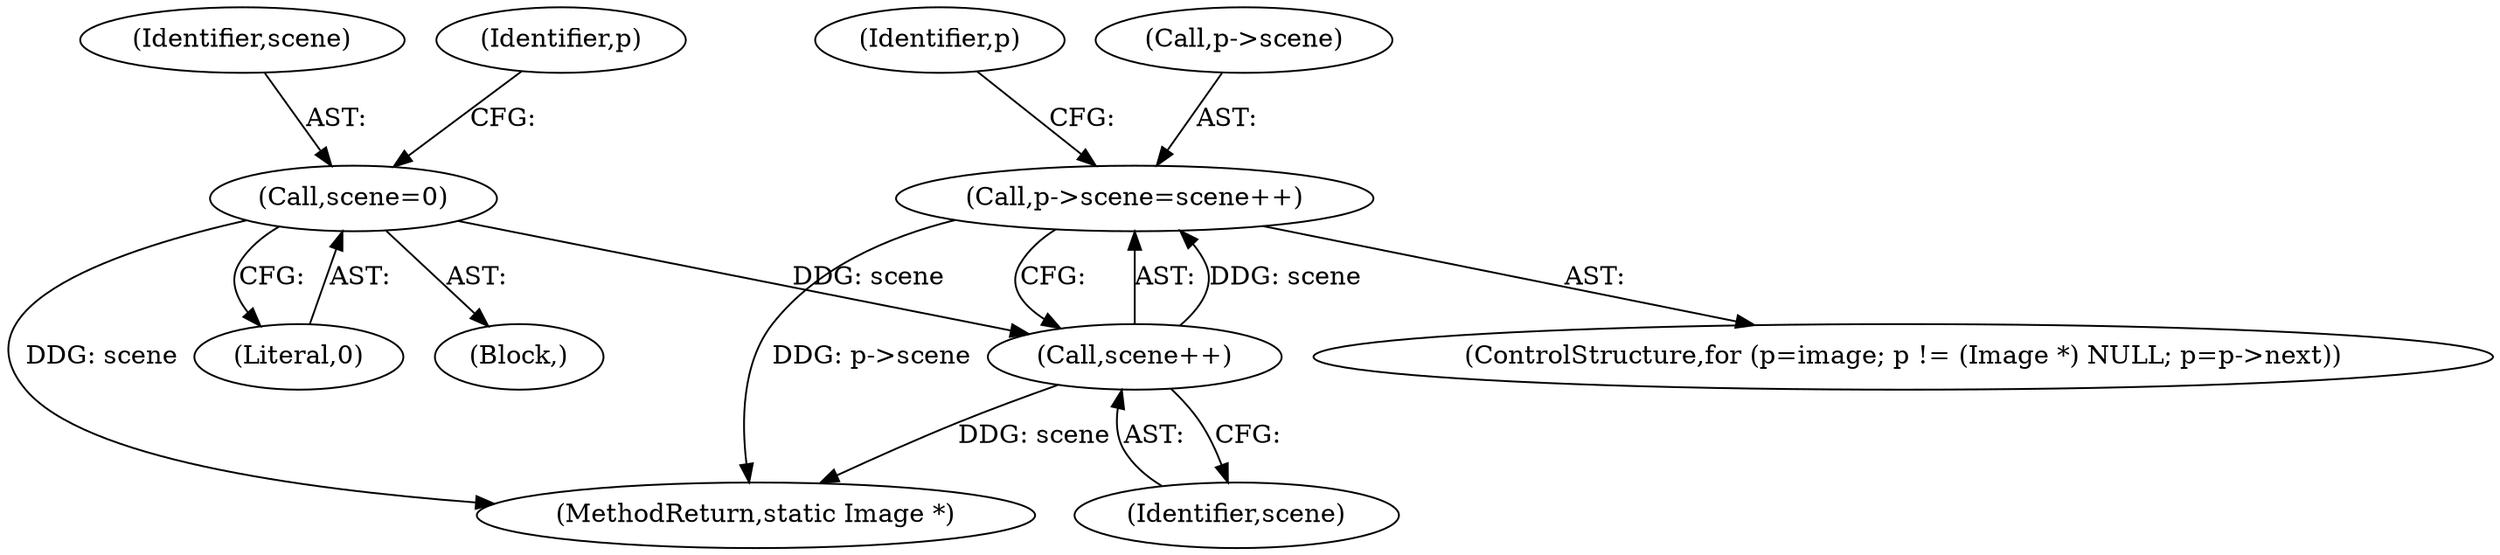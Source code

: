 digraph "0_ImageMagick_b173a352397877775c51c9a0e9d59eb6ce24c455@pointer" {
"1001732" [label="(Call,p->scene=scene++)"];
"1001736" [label="(Call,scene++)"];
"1001667" [label="(Call,scene=0)"];
"1001785" [label="(MethodReturn,static Image *)"];
"1001736" [label="(Call,scene++)"];
"1001668" [label="(Identifier,scene)"];
"1001669" [label="(Literal,0)"];
"1001671" [label="(Identifier,p)"];
"1001728" [label="(Identifier,p)"];
"1001664" [label="(Block,)"];
"1001667" [label="(Call,scene=0)"];
"1001732" [label="(Call,p->scene=scene++)"];
"1001718" [label="(ControlStructure,for (p=image; p != (Image *) NULL; p=p->next))"];
"1001737" [label="(Identifier,scene)"];
"1001733" [label="(Call,p->scene)"];
"1001732" -> "1001718"  [label="AST: "];
"1001732" -> "1001736"  [label="CFG: "];
"1001733" -> "1001732"  [label="AST: "];
"1001736" -> "1001732"  [label="AST: "];
"1001728" -> "1001732"  [label="CFG: "];
"1001732" -> "1001785"  [label="DDG: p->scene"];
"1001736" -> "1001732"  [label="DDG: scene"];
"1001736" -> "1001737"  [label="CFG: "];
"1001737" -> "1001736"  [label="AST: "];
"1001736" -> "1001785"  [label="DDG: scene"];
"1001667" -> "1001736"  [label="DDG: scene"];
"1001667" -> "1001664"  [label="AST: "];
"1001667" -> "1001669"  [label="CFG: "];
"1001668" -> "1001667"  [label="AST: "];
"1001669" -> "1001667"  [label="AST: "];
"1001671" -> "1001667"  [label="CFG: "];
"1001667" -> "1001785"  [label="DDG: scene"];
}

